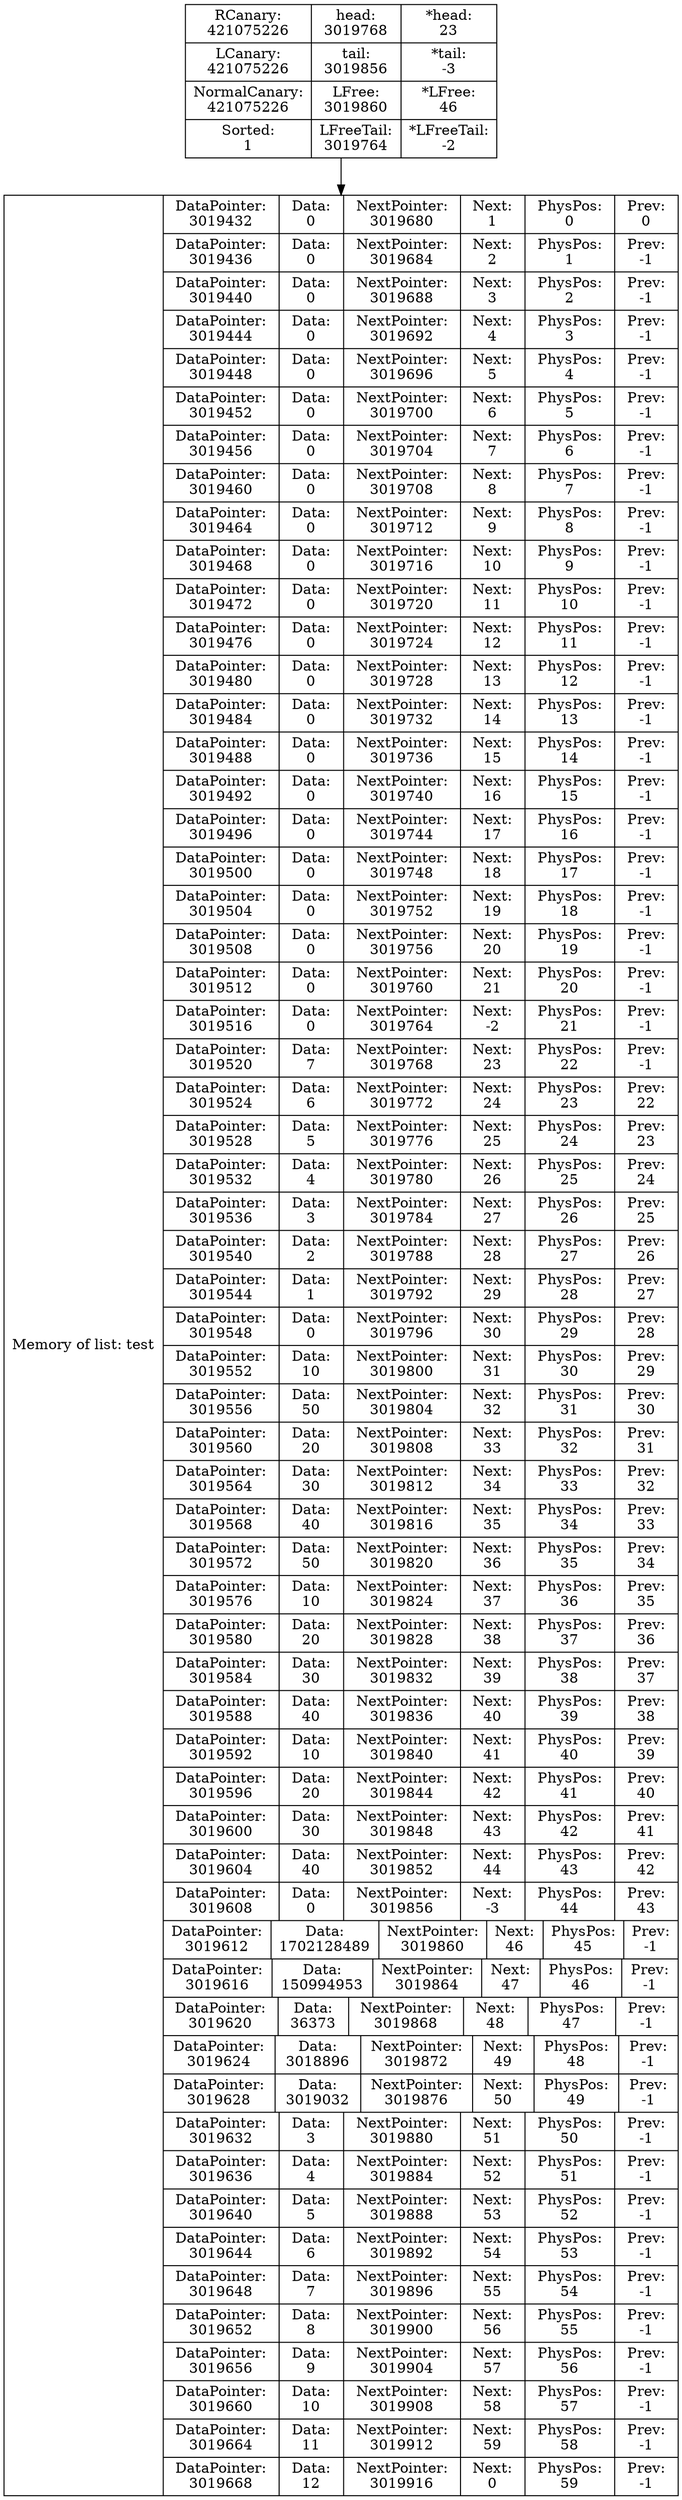 digraph G{
data [shape=record,label="{Memory of list: test} | {{DataPointer:\n3019432 | Data:\n0 | NextPointer:\n3019680 | Next:\n1 | PhysPos:\n0 | Prev:\n0}
| {DataPointer:\n3019436 | Data:\n0 | NextPointer:\n3019684 | Next:\n2 | PhysPos:\n1 | Prev:\n-1}
| {DataPointer:\n3019440 | Data:\n0 | NextPointer:\n3019688 | Next:\n3 | PhysPos:\n2 | Prev:\n-1}
| {DataPointer:\n3019444 | Data:\n0 | NextPointer:\n3019692 | Next:\n4 | PhysPos:\n3 | Prev:\n-1}
| {DataPointer:\n3019448 | Data:\n0 | NextPointer:\n3019696 | Next:\n5 | PhysPos:\n4 | Prev:\n-1}
| {DataPointer:\n3019452 | Data:\n0 | NextPointer:\n3019700 | Next:\n6 | PhysPos:\n5 | Prev:\n-1}
| {DataPointer:\n3019456 | Data:\n0 | NextPointer:\n3019704 | Next:\n7 | PhysPos:\n6 | Prev:\n-1}
| {DataPointer:\n3019460 | Data:\n0 | NextPointer:\n3019708 | Next:\n8 | PhysPos:\n7 | Prev:\n-1}
| {DataPointer:\n3019464 | Data:\n0 | NextPointer:\n3019712 | Next:\n9 | PhysPos:\n8 | Prev:\n-1}
| {DataPointer:\n3019468 | Data:\n0 | NextPointer:\n3019716 | Next:\n10 | PhysPos:\n9 | Prev:\n-1}
| {DataPointer:\n3019472 | Data:\n0 | NextPointer:\n3019720 | Next:\n11 | PhysPos:\n10 | Prev:\n-1}
| {DataPointer:\n3019476 | Data:\n0 | NextPointer:\n3019724 | Next:\n12 | PhysPos:\n11 | Prev:\n-1}
| {DataPointer:\n3019480 | Data:\n0 | NextPointer:\n3019728 | Next:\n13 | PhysPos:\n12 | Prev:\n-1}
| {DataPointer:\n3019484 | Data:\n0 | NextPointer:\n3019732 | Next:\n14 | PhysPos:\n13 | Prev:\n-1}
| {DataPointer:\n3019488 | Data:\n0 | NextPointer:\n3019736 | Next:\n15 | PhysPos:\n14 | Prev:\n-1}
| {DataPointer:\n3019492 | Data:\n0 | NextPointer:\n3019740 | Next:\n16 | PhysPos:\n15 | Prev:\n-1}
| {DataPointer:\n3019496 | Data:\n0 | NextPointer:\n3019744 | Next:\n17 | PhysPos:\n16 | Prev:\n-1}
| {DataPointer:\n3019500 | Data:\n0 | NextPointer:\n3019748 | Next:\n18 | PhysPos:\n17 | Prev:\n-1}
| {DataPointer:\n3019504 | Data:\n0 | NextPointer:\n3019752 | Next:\n19 | PhysPos:\n18 | Prev:\n-1}
| {DataPointer:\n3019508 | Data:\n0 | NextPointer:\n3019756 | Next:\n20 | PhysPos:\n19 | Prev:\n-1}
| {DataPointer:\n3019512 | Data:\n0 | NextPointer:\n3019760 | Next:\n21 | PhysPos:\n20 | Prev:\n-1}
| {DataPointer:\n3019516 | Data:\n0 | NextPointer:\n3019764 | Next:\n-2 | PhysPos:\n21 | Prev:\n-1}
| {DataPointer:\n3019520 | Data:\n7 | NextPointer:\n3019768 | Next:\n23 | PhysPos:\n22 | Prev:\n-1}
| {DataPointer:\n3019524 | Data:\n6 | NextPointer:\n3019772 | Next:\n24 | PhysPos:\n23 | Prev:\n22}
| {DataPointer:\n3019528 | Data:\n5 | NextPointer:\n3019776 | Next:\n25 | PhysPos:\n24 | Prev:\n23}
| {DataPointer:\n3019532 | Data:\n4 | NextPointer:\n3019780 | Next:\n26 | PhysPos:\n25 | Prev:\n24}
| {DataPointer:\n3019536 | Data:\n3 | NextPointer:\n3019784 | Next:\n27 | PhysPos:\n26 | Prev:\n25}
| {DataPointer:\n3019540 | Data:\n2 | NextPointer:\n3019788 | Next:\n28 | PhysPos:\n27 | Prev:\n26}
| {DataPointer:\n3019544 | Data:\n1 | NextPointer:\n3019792 | Next:\n29 | PhysPos:\n28 | Prev:\n27}
| {DataPointer:\n3019548 | Data:\n0 | NextPointer:\n3019796 | Next:\n30 | PhysPos:\n29 | Prev:\n28}
| {DataPointer:\n3019552 | Data:\n10 | NextPointer:\n3019800 | Next:\n31 | PhysPos:\n30 | Prev:\n29}
| {DataPointer:\n3019556 | Data:\n50 | NextPointer:\n3019804 | Next:\n32 | PhysPos:\n31 | Prev:\n30}
| {DataPointer:\n3019560 | Data:\n20 | NextPointer:\n3019808 | Next:\n33 | PhysPos:\n32 | Prev:\n31}
| {DataPointer:\n3019564 | Data:\n30 | NextPointer:\n3019812 | Next:\n34 | PhysPos:\n33 | Prev:\n32}
| {DataPointer:\n3019568 | Data:\n40 | NextPointer:\n3019816 | Next:\n35 | PhysPos:\n34 | Prev:\n33}
| {DataPointer:\n3019572 | Data:\n50 | NextPointer:\n3019820 | Next:\n36 | PhysPos:\n35 | Prev:\n34}
| {DataPointer:\n3019576 | Data:\n10 | NextPointer:\n3019824 | Next:\n37 | PhysPos:\n36 | Prev:\n35}
| {DataPointer:\n3019580 | Data:\n20 | NextPointer:\n3019828 | Next:\n38 | PhysPos:\n37 | Prev:\n36}
| {DataPointer:\n3019584 | Data:\n30 | NextPointer:\n3019832 | Next:\n39 | PhysPos:\n38 | Prev:\n37}
| {DataPointer:\n3019588 | Data:\n40 | NextPointer:\n3019836 | Next:\n40 | PhysPos:\n39 | Prev:\n38}
| {DataPointer:\n3019592 | Data:\n10 | NextPointer:\n3019840 | Next:\n41 | PhysPos:\n40 | Prev:\n39}
| {DataPointer:\n3019596 | Data:\n20 | NextPointer:\n3019844 | Next:\n42 | PhysPos:\n41 | Prev:\n40}
| {DataPointer:\n3019600 | Data:\n30 | NextPointer:\n3019848 | Next:\n43 | PhysPos:\n42 | Prev:\n41}
| {DataPointer:\n3019604 | Data:\n40 | NextPointer:\n3019852 | Next:\n44 | PhysPos:\n43 | Prev:\n42}
| {DataPointer:\n3019608 | Data:\n0 | NextPointer:\n3019856 | Next:\n-3 | PhysPos:\n44 | Prev:\n43}
| {DataPointer:\n3019612 | Data:\n1702128489 | NextPointer:\n3019860 | Next:\n46 | PhysPos:\n45 | Prev:\n-1}
| {DataPointer:\n3019616 | Data:\n150994953 | NextPointer:\n3019864 | Next:\n47 | PhysPos:\n46 | Prev:\n-1}
| {DataPointer:\n3019620 | Data:\n36373 | NextPointer:\n3019868 | Next:\n48 | PhysPos:\n47 | Prev:\n-1}
| {DataPointer:\n3019624 | Data:\n3018896 | NextPointer:\n3019872 | Next:\n49 | PhysPos:\n48 | Prev:\n-1}
| {DataPointer:\n3019628 | Data:\n3019032 | NextPointer:\n3019876 | Next:\n50 | PhysPos:\n49 | Prev:\n-1}
| {DataPointer:\n3019632 | Data:\n3 | NextPointer:\n3019880 | Next:\n51 | PhysPos:\n50 | Prev:\n-1}
| {DataPointer:\n3019636 | Data:\n4 | NextPointer:\n3019884 | Next:\n52 | PhysPos:\n51 | Prev:\n-1}
| {DataPointer:\n3019640 | Data:\n5 | NextPointer:\n3019888 | Next:\n53 | PhysPos:\n52 | Prev:\n-1}
| {DataPointer:\n3019644 | Data:\n6 | NextPointer:\n3019892 | Next:\n54 | PhysPos:\n53 | Prev:\n-1}
| {DataPointer:\n3019648 | Data:\n7 | NextPointer:\n3019896 | Next:\n55 | PhysPos:\n54 | Prev:\n-1}
| {DataPointer:\n3019652 | Data:\n8 | NextPointer:\n3019900 | Next:\n56 | PhysPos:\n55 | Prev:\n-1}
| {DataPointer:\n3019656 | Data:\n9 | NextPointer:\n3019904 | Next:\n57 | PhysPos:\n56 | Prev:\n-1}
| {DataPointer:\n3019660 | Data:\n10 | NextPointer:\n3019908 | Next:\n58 | PhysPos:\n57 | Prev:\n-1}
| {DataPointer:\n3019664 | Data:\n11 | NextPointer:\n3019912 | Next:\n59 | PhysPos:\n58 | Prev:\n-1}
| {DataPointer:\n3019668 | Data:\n12 | NextPointer:\n3019916 | Next:\n0 | PhysPos:\n59 | Prev:\n-1}
}"];
Shild [shape=record,label="{ RCanary:\n421075226 | LCanary:\n421075226  | NormalCanary:\n421075226 | Sorted:\n1 } | { head:\n3019768 | tail:\n3019856 | LFree:\n3019860 | LFreeTail:\n3019764} | { *head:\n23 | *tail:\n-3 | *LFree:\n46 | *LFreeTail:\n-2}"];
Shild->data
}
